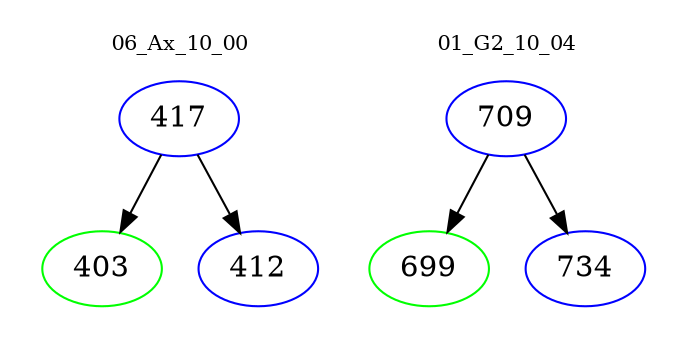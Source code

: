 digraph{
subgraph cluster_0 {
color = white
label = "06_Ax_10_00";
fontsize=10;
T0_417 [label="417", color="blue"]
T0_417 -> T0_403 [color="black"]
T0_403 [label="403", color="green"]
T0_417 -> T0_412 [color="black"]
T0_412 [label="412", color="blue"]
}
subgraph cluster_1 {
color = white
label = "01_G2_10_04";
fontsize=10;
T1_709 [label="709", color="blue"]
T1_709 -> T1_699 [color="black"]
T1_699 [label="699", color="green"]
T1_709 -> T1_734 [color="black"]
T1_734 [label="734", color="blue"]
}
}
